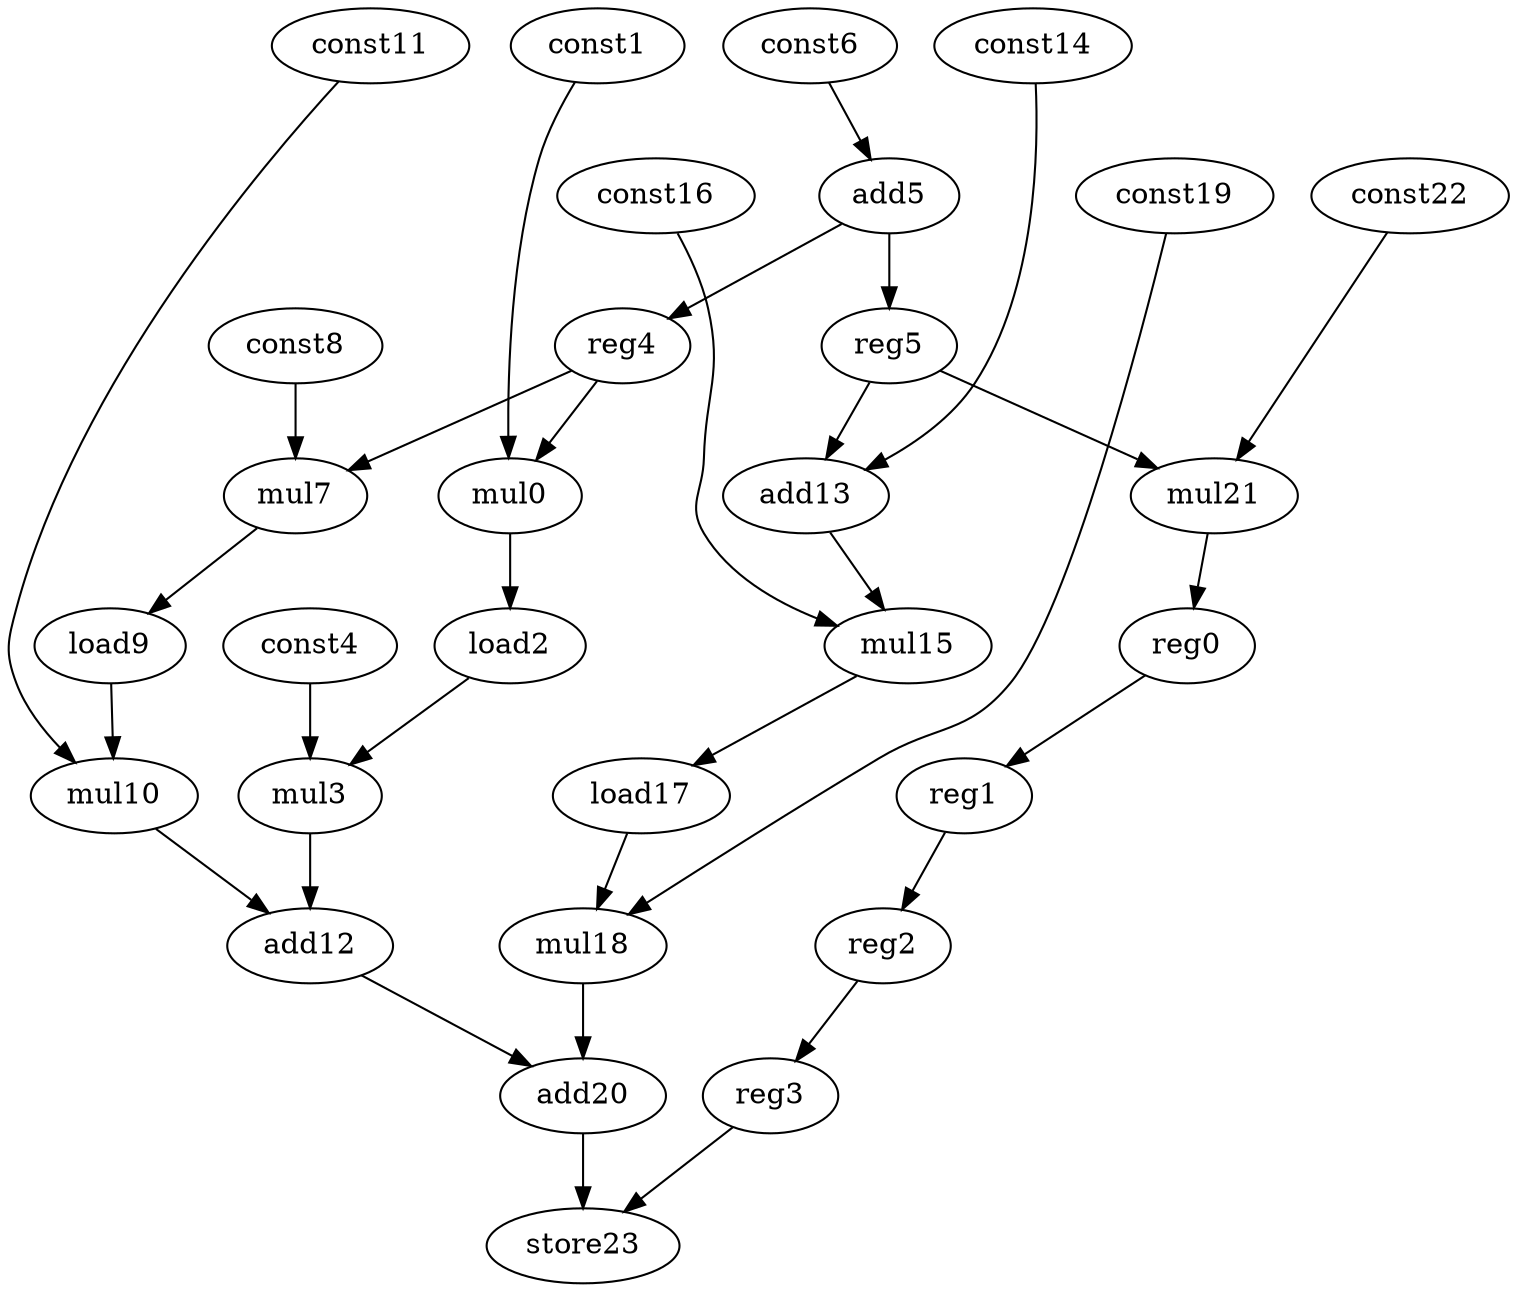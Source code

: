 digraph G {
    mul0;
    load2;
    const1;
    mul3;
    add12;
    const4;
    add5;
    reg4;
    reg5;
    const6;
    mul7;
    load9;
    const8;
    mul10;
    const11;
    add20;
    add13;
    mul15;
    const14;
    load17;
    const16;
    mul18;
    const19;
    store23;
    mul21;
    reg0;
    const22;
    reg1;
    reg2;
    reg3;
    mul0 -> load2 [weight=1];
    load2 -> mul3 [weight=0];
    const1 -> mul0 [weight=0];
    mul3 -> add12 [weight=1];
    add12 -> add20 [weight=0];
    const4 -> mul3 [weight=1];
    add5 -> reg4 [weight=0];
    add5 -> reg5 [weight=3];
    reg4 -> mul7 [weight=0];
    reg4 -> mul0 [weight=0];
    reg5 -> add13 [weight=0];
    reg5 -> mul21 [weight=0];
    const6 -> add5 [weight=0];
    mul7 -> load9 [weight=0];
    load9 -> mul10 [weight=0];
    const8 -> mul7 [weight=1];
    mul10 -> add12 [weight=0];
    const11 -> mul10 [weight=0];
    add20 -> store23 [weight=7];
    add13 -> mul15 [weight=0];
    mul15 -> load17 [weight=0];
    const14 -> add13 [weight=0];
    load17 -> mul18 [weight=0];
    const16 -> mul15 [weight=0];
    mul18 -> add20 [weight=1];
    const19 -> mul18 [weight=0];
    mul21 -> reg0 [weight=0];
    reg0 -> reg1 [weight=0];
    const22 -> mul21 [weight=0];
    reg1 -> reg2 [weight=0];
    reg2 -> reg3 [weight=0];
    reg3 -> store23 [weight=0];
}
